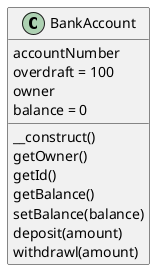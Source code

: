 @startuml
class BankAccount {
  accountNumber
  overdraft = 100
  owner
  balance = 0
  __construct()
  getOwner()
  getId()
  getBalance()
  setBalance(balance)
  deposit(amount)
  withdrawl(amount)
}
@enduml